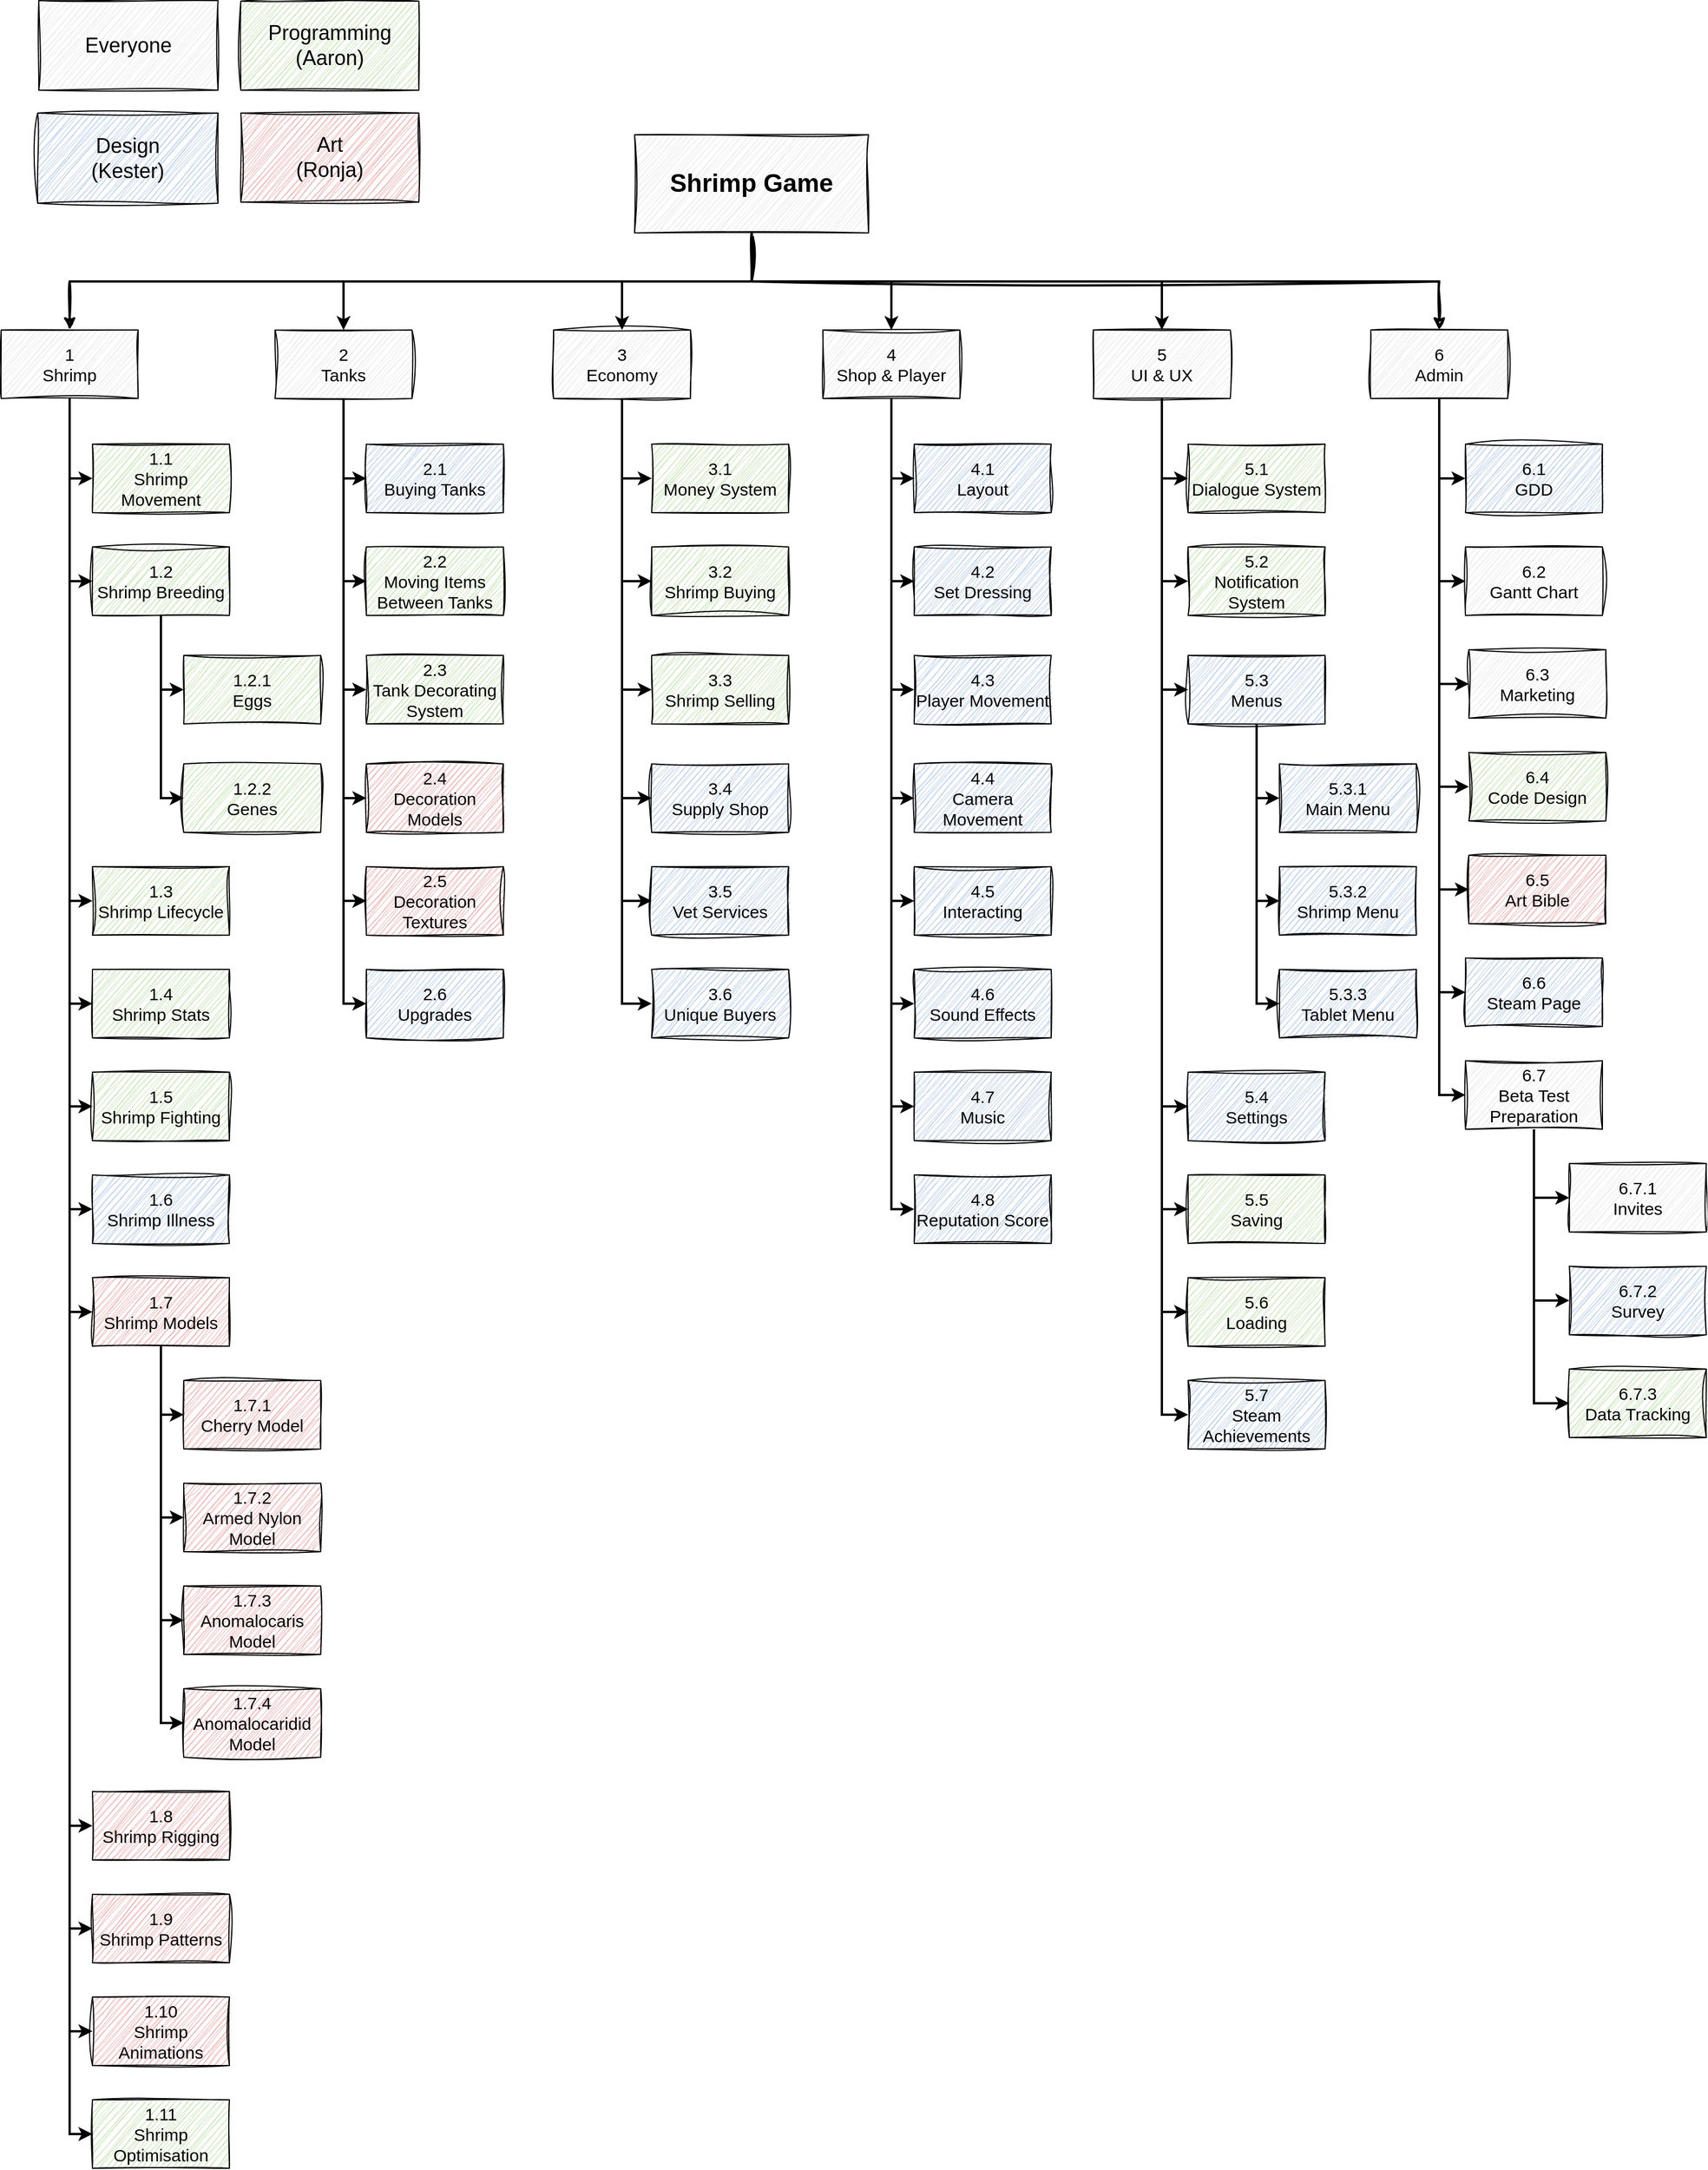 <mxfile version="26.0.11">
  <diagram name="Page-1" id="6tnyRN6f4Va_y3SqDsLB">
    <mxGraphModel dx="2244" dy="831" grid="0" gridSize="10" guides="1" tooltips="1" connect="1" arrows="1" fold="1" page="0" pageScale="1" pageWidth="827" pageHeight="1169" background="none" math="0" shadow="0">
      <root>
        <mxCell id="0" />
        <mxCell id="1" parent="0" />
        <mxCell id="PUA4zZ7eV-MUCZfb3W8y-8" style="edgeStyle=orthogonalEdgeStyle;rounded=0;orthogonalLoop=1;jettySize=auto;html=1;exitX=0.5;exitY=1;exitDx=0;exitDy=0;entryX=0.5;entryY=0;entryDx=0;entryDy=0;fontStyle=0;fontSize=15;strokeWidth=2;sketch=1;curveFitting=1;jiggle=2;" parent="1" source="PUA4zZ7eV-MUCZfb3W8y-1" target="PUA4zZ7eV-MUCZfb3W8y-2" edge="1">
          <mxGeometry relative="1" as="geometry" />
        </mxCell>
        <mxCell id="PUA4zZ7eV-MUCZfb3W8y-9" style="edgeStyle=orthogonalEdgeStyle;rounded=0;orthogonalLoop=1;jettySize=auto;html=1;exitX=0.5;exitY=1;exitDx=0;exitDy=0;entryX=0.5;entryY=0;entryDx=0;entryDy=0;fontStyle=0;fontSize=15;strokeWidth=2;" parent="1" source="PUA4zZ7eV-MUCZfb3W8y-1" target="PUA4zZ7eV-MUCZfb3W8y-4" edge="1">
          <mxGeometry relative="1" as="geometry" />
        </mxCell>
        <mxCell id="PUA4zZ7eV-MUCZfb3W8y-10" style="edgeStyle=orthogonalEdgeStyle;rounded=0;orthogonalLoop=1;jettySize=auto;html=1;exitX=0.5;exitY=1;exitDx=0;exitDy=0;fontStyle=0;fontSize=15;strokeWidth=2;" parent="1" source="PUA4zZ7eV-MUCZfb3W8y-1" target="PUA4zZ7eV-MUCZfb3W8y-5" edge="1">
          <mxGeometry relative="1" as="geometry" />
        </mxCell>
        <mxCell id="PUA4zZ7eV-MUCZfb3W8y-11" style="edgeStyle=orthogonalEdgeStyle;rounded=0;orthogonalLoop=1;jettySize=auto;html=1;exitX=0.5;exitY=1;exitDx=0;exitDy=0;entryX=0.5;entryY=0;entryDx=0;entryDy=0;fontStyle=0;fontSize=15;strokeWidth=2;" parent="1" source="PUA4zZ7eV-MUCZfb3W8y-1" target="PUA4zZ7eV-MUCZfb3W8y-6" edge="1">
          <mxGeometry relative="1" as="geometry" />
        </mxCell>
        <mxCell id="PUA4zZ7eV-MUCZfb3W8y-12" style="edgeStyle=orthogonalEdgeStyle;rounded=0;orthogonalLoop=1;jettySize=auto;html=1;exitX=0.5;exitY=1;exitDx=0;exitDy=0;entryX=0.5;entryY=0;entryDx=0;entryDy=0;fontStyle=0;fontSize=15;strokeWidth=2;" parent="1" source="PUA4zZ7eV-MUCZfb3W8y-1" target="PUA4zZ7eV-MUCZfb3W8y-7" edge="1">
          <mxGeometry relative="1" as="geometry" />
        </mxCell>
        <mxCell id="PUA4zZ7eV-MUCZfb3W8y-46" style="edgeStyle=orthogonalEdgeStyle;rounded=0;orthogonalLoop=1;jettySize=auto;html=1;exitX=0.5;exitY=1;exitDx=0;exitDy=0;entryX=0.5;entryY=0;entryDx=0;entryDy=0;fontStyle=0;fontSize=15;strokeWidth=2;sketch=1;curveFitting=1;jiggle=2;" parent="1" source="PUA4zZ7eV-MUCZfb3W8y-1" target="PUA4zZ7eV-MUCZfb3W8y-42" edge="1">
          <mxGeometry relative="1" as="geometry" />
        </mxCell>
        <mxCell id="PUA4zZ7eV-MUCZfb3W8y-1" value="Shrimp Game" style="rounded=0;whiteSpace=wrap;html=1;sketch=1;curveFitting=1;jiggle=2;fillColor=#E6E6E6;fontStyle=1;fontSize=22;" parent="1" vertex="1">
          <mxGeometry x="385" y="369" width="205" height="86" as="geometry" />
        </mxCell>
        <mxCell id="PUA4zZ7eV-MUCZfb3W8y-22" style="edgeStyle=orthogonalEdgeStyle;rounded=0;orthogonalLoop=1;jettySize=auto;html=1;exitX=0.5;exitY=1;exitDx=0;exitDy=0;entryX=0;entryY=0.5;entryDx=0;entryDy=0;fontStyle=0;fontSize=15;strokeWidth=2;" parent="1" source="PUA4zZ7eV-MUCZfb3W8y-2" target="PUA4zZ7eV-MUCZfb3W8y-21" edge="1">
          <mxGeometry relative="1" as="geometry" />
        </mxCell>
        <mxCell id="PUA4zZ7eV-MUCZfb3W8y-88" style="edgeStyle=orthogonalEdgeStyle;rounded=0;orthogonalLoop=1;jettySize=auto;html=1;exitX=0.5;exitY=1;exitDx=0;exitDy=0;entryX=0;entryY=0.5;entryDx=0;entryDy=0;fontStyle=0;fontSize=15;strokeWidth=2;" parent="1" source="PUA4zZ7eV-MUCZfb3W8y-2" target="PUA4zZ7eV-MUCZfb3W8y-24" edge="1">
          <mxGeometry relative="1" as="geometry" />
        </mxCell>
        <mxCell id="PUA4zZ7eV-MUCZfb3W8y-89" style="edgeStyle=orthogonalEdgeStyle;rounded=0;orthogonalLoop=1;jettySize=auto;html=1;exitX=0.5;exitY=1;exitDx=0;exitDy=0;entryX=0;entryY=0.5;entryDx=0;entryDy=0;fontStyle=0;fontSize=15;strokeWidth=2;" parent="1" source="PUA4zZ7eV-MUCZfb3W8y-2" target="PUA4zZ7eV-MUCZfb3W8y-25" edge="1">
          <mxGeometry relative="1" as="geometry" />
        </mxCell>
        <mxCell id="PUA4zZ7eV-MUCZfb3W8y-92" style="edgeStyle=orthogonalEdgeStyle;rounded=0;orthogonalLoop=1;jettySize=auto;html=1;exitX=0.5;exitY=1;exitDx=0;exitDy=0;entryX=0;entryY=0.5;entryDx=0;entryDy=0;fontStyle=0;fontSize=15;strokeWidth=2;" parent="1" source="PUA4zZ7eV-MUCZfb3W8y-2" target="PUA4zZ7eV-MUCZfb3W8y-26" edge="1">
          <mxGeometry relative="1" as="geometry" />
        </mxCell>
        <mxCell id="PUA4zZ7eV-MUCZfb3W8y-93" style="edgeStyle=orthogonalEdgeStyle;rounded=0;orthogonalLoop=1;jettySize=auto;html=1;exitX=0.5;exitY=1;exitDx=0;exitDy=0;entryX=0;entryY=0.5;entryDx=0;entryDy=0;fontStyle=0;fontSize=15;strokeWidth=2;" parent="1" source="PUA4zZ7eV-MUCZfb3W8y-2" target="PUA4zZ7eV-MUCZfb3W8y-27" edge="1">
          <mxGeometry relative="1" as="geometry" />
        </mxCell>
        <mxCell id="PUA4zZ7eV-MUCZfb3W8y-94" style="edgeStyle=orthogonalEdgeStyle;rounded=0;orthogonalLoop=1;jettySize=auto;html=1;exitX=0.5;exitY=1;exitDx=0;exitDy=0;entryX=0;entryY=0.5;entryDx=0;entryDy=0;fontStyle=0;fontSize=15;strokeWidth=2;" parent="1" source="PUA4zZ7eV-MUCZfb3W8y-2" target="PUA4zZ7eV-MUCZfb3W8y-28" edge="1">
          <mxGeometry relative="1" as="geometry" />
        </mxCell>
        <mxCell id="PUA4zZ7eV-MUCZfb3W8y-95" style="edgeStyle=orthogonalEdgeStyle;rounded=0;orthogonalLoop=1;jettySize=auto;html=1;exitX=0.5;exitY=1;exitDx=0;exitDy=0;entryX=0;entryY=0.5;entryDx=0;entryDy=0;fontStyle=0;fontSize=15;strokeWidth=2;" parent="1" source="PUA4zZ7eV-MUCZfb3W8y-2" target="PUA4zZ7eV-MUCZfb3W8y-33" edge="1">
          <mxGeometry relative="1" as="geometry" />
        </mxCell>
        <mxCell id="PUA4zZ7eV-MUCZfb3W8y-96" style="edgeStyle=orthogonalEdgeStyle;rounded=0;orthogonalLoop=1;jettySize=auto;html=1;exitX=0.5;exitY=1;exitDx=0;exitDy=0;entryX=0;entryY=0.5;entryDx=0;entryDy=0;fontStyle=0;fontSize=15;strokeWidth=2;" parent="1" source="PUA4zZ7eV-MUCZfb3W8y-2" target="PUA4zZ7eV-MUCZfb3W8y-35" edge="1">
          <mxGeometry relative="1" as="geometry" />
        </mxCell>
        <mxCell id="PUA4zZ7eV-MUCZfb3W8y-97" style="edgeStyle=orthogonalEdgeStyle;rounded=0;orthogonalLoop=1;jettySize=auto;html=1;exitX=0.5;exitY=1;exitDx=0;exitDy=0;entryX=0;entryY=0.5;entryDx=0;entryDy=0;fontStyle=0;fontSize=15;strokeWidth=2;" parent="1" source="PUA4zZ7eV-MUCZfb3W8y-2" target="PUA4zZ7eV-MUCZfb3W8y-36" edge="1">
          <mxGeometry relative="1" as="geometry" />
        </mxCell>
        <mxCell id="PUA4zZ7eV-MUCZfb3W8y-98" style="edgeStyle=orthogonalEdgeStyle;rounded=0;orthogonalLoop=1;jettySize=auto;html=1;exitX=0.5;exitY=1;exitDx=0;exitDy=0;entryX=0;entryY=0.5;entryDx=0;entryDy=0;fontStyle=0;fontSize=15;strokeWidth=2;" parent="1" source="PUA4zZ7eV-MUCZfb3W8y-2" target="PUA4zZ7eV-MUCZfb3W8y-78" edge="1">
          <mxGeometry relative="1" as="geometry" />
        </mxCell>
        <mxCell id="PUA4zZ7eV-MUCZfb3W8y-101" style="edgeStyle=orthogonalEdgeStyle;rounded=0;orthogonalLoop=1;jettySize=auto;html=1;exitX=0.5;exitY=1;exitDx=0;exitDy=0;entryX=0;entryY=0.5;entryDx=0;entryDy=0;fontStyle=0;fontSize=15;strokeWidth=2;" parent="1" source="PUA4zZ7eV-MUCZfb3W8y-2" target="PUA4zZ7eV-MUCZfb3W8y-100" edge="1">
          <mxGeometry relative="1" as="geometry" />
        </mxCell>
        <mxCell id="PUA4zZ7eV-MUCZfb3W8y-2" value="&lt;div&gt;1&lt;/div&gt;Shrimp" style="rounded=0;whiteSpace=wrap;html=1;sketch=1;curveFitting=1;jiggle=2;fillColor=#E6E6E6;fontStyle=0;fontSize=15;" parent="1" vertex="1">
          <mxGeometry x="-170" y="540" width="120" height="60" as="geometry" />
        </mxCell>
        <mxCell id="PUA4zZ7eV-MUCZfb3W8y-20" style="edgeStyle=orthogonalEdgeStyle;rounded=0;orthogonalLoop=1;jettySize=auto;html=1;exitX=0.5;exitY=1;exitDx=0;exitDy=0;entryX=0;entryY=0.5;entryDx=0;entryDy=0;fontStyle=0;fontSize=15;strokeWidth=2;" parent="1" source="PUA4zZ7eV-MUCZfb3W8y-4" target="PUA4zZ7eV-MUCZfb3W8y-19" edge="1">
          <mxGeometry relative="1" as="geometry" />
        </mxCell>
        <mxCell id="PUA4zZ7eV-MUCZfb3W8y-102" style="edgeStyle=orthogonalEdgeStyle;rounded=0;orthogonalLoop=1;jettySize=auto;html=1;exitX=0.5;exitY=1;exitDx=0;exitDy=0;entryX=0;entryY=0.5;entryDx=0;entryDy=0;fontStyle=0;fontSize=15;strokeWidth=2;" parent="1" source="PUA4zZ7eV-MUCZfb3W8y-4" target="PUA4zZ7eV-MUCZfb3W8y-32" edge="1">
          <mxGeometry relative="1" as="geometry" />
        </mxCell>
        <mxCell id="PUA4zZ7eV-MUCZfb3W8y-103" style="edgeStyle=orthogonalEdgeStyle;rounded=0;orthogonalLoop=1;jettySize=auto;html=1;exitX=0.5;exitY=1;exitDx=0;exitDy=0;entryX=0;entryY=0.5;entryDx=0;entryDy=0;fontStyle=0;fontSize=15;strokeWidth=2;" parent="1" source="PUA4zZ7eV-MUCZfb3W8y-4" target="PUA4zZ7eV-MUCZfb3W8y-47" edge="1">
          <mxGeometry relative="1" as="geometry" />
        </mxCell>
        <mxCell id="PUA4zZ7eV-MUCZfb3W8y-104" style="edgeStyle=orthogonalEdgeStyle;rounded=0;orthogonalLoop=1;jettySize=auto;html=1;exitX=0.5;exitY=1;exitDx=0;exitDy=0;entryX=0;entryY=0.5;entryDx=0;entryDy=0;fontStyle=0;fontSize=15;strokeWidth=2;" parent="1" source="PUA4zZ7eV-MUCZfb3W8y-4" target="PUA4zZ7eV-MUCZfb3W8y-48" edge="1">
          <mxGeometry relative="1" as="geometry" />
        </mxCell>
        <mxCell id="PUA4zZ7eV-MUCZfb3W8y-105" style="edgeStyle=orthogonalEdgeStyle;rounded=0;orthogonalLoop=1;jettySize=auto;html=1;exitX=0.5;exitY=1;exitDx=0;exitDy=0;entryX=0;entryY=0.5;entryDx=0;entryDy=0;fontStyle=0;fontSize=15;strokeWidth=2;" parent="1" source="PUA4zZ7eV-MUCZfb3W8y-4" target="PUA4zZ7eV-MUCZfb3W8y-49" edge="1">
          <mxGeometry relative="1" as="geometry" />
        </mxCell>
        <mxCell id="PUA4zZ7eV-MUCZfb3W8y-106" style="edgeStyle=orthogonalEdgeStyle;rounded=0;orthogonalLoop=1;jettySize=auto;html=1;exitX=0.5;exitY=1;exitDx=0;exitDy=0;entryX=0;entryY=0.5;entryDx=0;entryDy=0;shadow=0;flowAnimation=0;fontStyle=0;fontSize=15;strokeWidth=2;" parent="1" source="PUA4zZ7eV-MUCZfb3W8y-4" target="PUA4zZ7eV-MUCZfb3W8y-30" edge="1">
          <mxGeometry relative="1" as="geometry" />
        </mxCell>
        <mxCell id="PUA4zZ7eV-MUCZfb3W8y-4" value="&lt;div&gt;2&lt;/div&gt;Tanks" style="rounded=0;whiteSpace=wrap;html=1;sketch=1;curveFitting=1;jiggle=2;fillColor=#E6E6E6;fontStyle=0;fontSize=15;" parent="1" vertex="1">
          <mxGeometry x="70" y="540" width="120" height="60" as="geometry" />
        </mxCell>
        <mxCell id="PUA4zZ7eV-MUCZfb3W8y-18" style="edgeStyle=orthogonalEdgeStyle;rounded=0;orthogonalLoop=1;jettySize=auto;html=1;exitX=0.5;exitY=1;exitDx=0;exitDy=0;entryX=0;entryY=0.5;entryDx=0;entryDy=0;fontStyle=0;fontSize=15;strokeWidth=2;" parent="1" source="PUA4zZ7eV-MUCZfb3W8y-5" target="PUA4zZ7eV-MUCZfb3W8y-17" edge="1">
          <mxGeometry relative="1" as="geometry" />
        </mxCell>
        <mxCell id="PUA4zZ7eV-MUCZfb3W8y-107" style="edgeStyle=orthogonalEdgeStyle;rounded=0;orthogonalLoop=1;jettySize=auto;html=1;exitX=0.5;exitY=1;exitDx=0;exitDy=0;entryX=0;entryY=0.5;entryDx=0;entryDy=0;fontStyle=0;fontSize=15;strokeWidth=2;" parent="1" source="PUA4zZ7eV-MUCZfb3W8y-5" target="PUA4zZ7eV-MUCZfb3W8y-56" edge="1">
          <mxGeometry relative="1" as="geometry" />
        </mxCell>
        <mxCell id="PUA4zZ7eV-MUCZfb3W8y-108" style="edgeStyle=orthogonalEdgeStyle;rounded=0;orthogonalLoop=1;jettySize=auto;html=1;exitX=0.5;exitY=1;exitDx=0;exitDy=0;entryX=0;entryY=0.5;entryDx=0;entryDy=0;fontStyle=0;fontSize=15;strokeWidth=2;" parent="1" source="PUA4zZ7eV-MUCZfb3W8y-5" target="PUA4zZ7eV-MUCZfb3W8y-57" edge="1">
          <mxGeometry relative="1" as="geometry" />
        </mxCell>
        <mxCell id="PUA4zZ7eV-MUCZfb3W8y-109" style="edgeStyle=orthogonalEdgeStyle;rounded=0;orthogonalLoop=1;jettySize=auto;html=1;exitX=0.5;exitY=1;exitDx=0;exitDy=0;entryX=0;entryY=0.5;entryDx=0;entryDy=0;fontStyle=0;fontSize=15;strokeWidth=2;" parent="1" source="PUA4zZ7eV-MUCZfb3W8y-5" target="PUA4zZ7eV-MUCZfb3W8y-58" edge="1">
          <mxGeometry relative="1" as="geometry" />
        </mxCell>
        <mxCell id="PUA4zZ7eV-MUCZfb3W8y-110" style="edgeStyle=orthogonalEdgeStyle;rounded=0;orthogonalLoop=1;jettySize=auto;html=1;exitX=0.5;exitY=1;exitDx=0;exitDy=0;entryX=0;entryY=0.5;entryDx=0;entryDy=0;fontStyle=0;fontSize=15;strokeWidth=2;" parent="1" source="PUA4zZ7eV-MUCZfb3W8y-5" target="PUA4zZ7eV-MUCZfb3W8y-79" edge="1">
          <mxGeometry relative="1" as="geometry" />
        </mxCell>
        <mxCell id="PUA4zZ7eV-MUCZfb3W8y-111" style="edgeStyle=orthogonalEdgeStyle;rounded=0;orthogonalLoop=1;jettySize=auto;html=1;exitX=0.5;exitY=1;exitDx=0;exitDy=0;entryX=0;entryY=0.5;entryDx=0;entryDy=0;fontStyle=0;fontSize=15;strokeWidth=2;" parent="1" source="PUA4zZ7eV-MUCZfb3W8y-5" target="PUA4zZ7eV-MUCZfb3W8y-77" edge="1">
          <mxGeometry relative="1" as="geometry" />
        </mxCell>
        <mxCell id="PUA4zZ7eV-MUCZfb3W8y-5" value="&lt;div&gt;3&lt;/div&gt;Economy" style="rounded=0;whiteSpace=wrap;html=1;sketch=1;curveFitting=1;jiggle=2;fillColor=#E6E6E6;fontStyle=0;fontSize=15;" parent="1" vertex="1">
          <mxGeometry x="314" y="540" width="120" height="60" as="geometry" />
        </mxCell>
        <mxCell id="PUA4zZ7eV-MUCZfb3W8y-16" style="edgeStyle=orthogonalEdgeStyle;rounded=0;orthogonalLoop=1;jettySize=auto;html=1;exitX=0.5;exitY=1;exitDx=0;exitDy=0;entryX=0;entryY=0.5;entryDx=0;entryDy=0;fontStyle=0;fontSize=15;strokeWidth=2;" parent="1" source="PUA4zZ7eV-MUCZfb3W8y-6" target="PUA4zZ7eV-MUCZfb3W8y-15" edge="1">
          <mxGeometry relative="1" as="geometry" />
        </mxCell>
        <mxCell id="PUA4zZ7eV-MUCZfb3W8y-112" style="edgeStyle=orthogonalEdgeStyle;rounded=0;orthogonalLoop=1;jettySize=auto;html=1;exitX=0.5;exitY=1;exitDx=0;exitDy=0;entryX=0;entryY=0.5;entryDx=0;entryDy=0;fontStyle=0;fontSize=15;strokeWidth=2;" parent="1" source="PUA4zZ7eV-MUCZfb3W8y-6" target="PUA4zZ7eV-MUCZfb3W8y-37" edge="1">
          <mxGeometry relative="1" as="geometry" />
        </mxCell>
        <mxCell id="PUA4zZ7eV-MUCZfb3W8y-113" style="edgeStyle=orthogonalEdgeStyle;rounded=0;orthogonalLoop=1;jettySize=auto;html=1;exitX=0.5;exitY=1;exitDx=0;exitDy=0;entryX=0;entryY=0.5;entryDx=0;entryDy=0;fontStyle=0;fontSize=15;strokeWidth=2;" parent="1" source="PUA4zZ7eV-MUCZfb3W8y-6" target="PUA4zZ7eV-MUCZfb3W8y-38" edge="1">
          <mxGeometry relative="1" as="geometry" />
        </mxCell>
        <mxCell id="PUA4zZ7eV-MUCZfb3W8y-114" style="edgeStyle=orthogonalEdgeStyle;rounded=0;orthogonalLoop=1;jettySize=auto;html=1;exitX=0.5;exitY=1;exitDx=0;exitDy=0;entryX=0;entryY=0.5;entryDx=0;entryDy=0;fontStyle=0;fontSize=15;strokeWidth=2;" parent="1" source="PUA4zZ7eV-MUCZfb3W8y-6" target="PUA4zZ7eV-MUCZfb3W8y-39" edge="1">
          <mxGeometry relative="1" as="geometry" />
        </mxCell>
        <mxCell id="PUA4zZ7eV-MUCZfb3W8y-115" style="edgeStyle=orthogonalEdgeStyle;rounded=0;orthogonalLoop=1;jettySize=auto;html=1;exitX=0.5;exitY=1;exitDx=0;exitDy=0;entryX=0;entryY=0.5;entryDx=0;entryDy=0;fontStyle=0;fontSize=15;strokeWidth=2;" parent="1" source="PUA4zZ7eV-MUCZfb3W8y-6" target="PUA4zZ7eV-MUCZfb3W8y-40" edge="1">
          <mxGeometry relative="1" as="geometry" />
        </mxCell>
        <mxCell id="PUA4zZ7eV-MUCZfb3W8y-116" style="edgeStyle=orthogonalEdgeStyle;rounded=0;orthogonalLoop=1;jettySize=auto;html=1;exitX=0.5;exitY=1;exitDx=0;exitDy=0;entryX=0;entryY=0.5;entryDx=0;entryDy=0;fontStyle=0;fontSize=15;strokeWidth=2;" parent="1" source="PUA4zZ7eV-MUCZfb3W8y-6" target="PUA4zZ7eV-MUCZfb3W8y-72" edge="1">
          <mxGeometry relative="1" as="geometry" />
        </mxCell>
        <mxCell id="PUA4zZ7eV-MUCZfb3W8y-117" style="edgeStyle=orthogonalEdgeStyle;rounded=0;orthogonalLoop=1;jettySize=auto;html=1;exitX=0.5;exitY=1;exitDx=0;exitDy=0;entryX=0;entryY=0.5;entryDx=0;entryDy=0;fontStyle=0;fontSize=15;strokeWidth=2;" parent="1" source="PUA4zZ7eV-MUCZfb3W8y-6" target="PUA4zZ7eV-MUCZfb3W8y-55" edge="1">
          <mxGeometry relative="1" as="geometry" />
        </mxCell>
        <mxCell id="PUA4zZ7eV-MUCZfb3W8y-118" style="edgeStyle=orthogonalEdgeStyle;rounded=0;orthogonalLoop=1;jettySize=auto;html=1;exitX=0.5;exitY=1;exitDx=0;exitDy=0;entryX=0;entryY=0.5;entryDx=0;entryDy=0;fontStyle=0;fontSize=15;strokeWidth=2;" parent="1" source="PUA4zZ7eV-MUCZfb3W8y-6" target="PUA4zZ7eV-MUCZfb3W8y-54" edge="1">
          <mxGeometry relative="1" as="geometry" />
        </mxCell>
        <mxCell id="PUA4zZ7eV-MUCZfb3W8y-6" value="&lt;div&gt;4&lt;/div&gt;Shop &amp;amp; Player" style="rounded=0;whiteSpace=wrap;html=1;sketch=1;curveFitting=1;jiggle=2;fillColor=#E6E6E6;fontStyle=0;fontSize=15;" parent="1" vertex="1">
          <mxGeometry x="550" y="540" width="120" height="60" as="geometry" />
        </mxCell>
        <mxCell id="PUA4zZ7eV-MUCZfb3W8y-14" style="edgeStyle=orthogonalEdgeStyle;rounded=0;orthogonalLoop=1;jettySize=auto;html=1;exitX=0.5;exitY=1;exitDx=0;exitDy=0;entryX=0;entryY=0.5;entryDx=0;entryDy=0;fontStyle=0;fontSize=15;strokeWidth=2;" parent="1" source="PUA4zZ7eV-MUCZfb3W8y-7" target="PUA4zZ7eV-MUCZfb3W8y-13" edge="1">
          <mxGeometry relative="1" as="geometry" />
        </mxCell>
        <mxCell id="PUA4zZ7eV-MUCZfb3W8y-119" style="edgeStyle=orthogonalEdgeStyle;rounded=0;orthogonalLoop=1;jettySize=auto;html=1;exitX=0.5;exitY=1;exitDx=0;exitDy=0;entryX=0;entryY=0.5;entryDx=0;entryDy=0;fontStyle=0;fontSize=15;strokeWidth=2;" parent="1" source="PUA4zZ7eV-MUCZfb3W8y-7" target="PUA4zZ7eV-MUCZfb3W8y-83" edge="1">
          <mxGeometry relative="1" as="geometry" />
        </mxCell>
        <mxCell id="PUA4zZ7eV-MUCZfb3W8y-120" style="edgeStyle=orthogonalEdgeStyle;rounded=0;orthogonalLoop=1;jettySize=auto;html=1;exitX=0.5;exitY=1;exitDx=0;exitDy=0;entryX=0;entryY=0.5;entryDx=0;entryDy=0;fontStyle=0;fontSize=15;strokeWidth=2;" parent="1" source="PUA4zZ7eV-MUCZfb3W8y-7" target="PUA4zZ7eV-MUCZfb3W8y-65" edge="1">
          <mxGeometry relative="1" as="geometry" />
        </mxCell>
        <mxCell id="PUA4zZ7eV-MUCZfb3W8y-121" style="edgeStyle=orthogonalEdgeStyle;rounded=0;orthogonalLoop=1;jettySize=auto;html=1;exitX=0.5;exitY=1;exitDx=0;exitDy=0;entryX=0;entryY=0.5;entryDx=0;entryDy=0;fontStyle=0;fontSize=15;strokeWidth=2;" parent="1" source="PUA4zZ7eV-MUCZfb3W8y-7" target="PUA4zZ7eV-MUCZfb3W8y-66" edge="1">
          <mxGeometry relative="1" as="geometry" />
        </mxCell>
        <mxCell id="PUA4zZ7eV-MUCZfb3W8y-122" style="edgeStyle=orthogonalEdgeStyle;rounded=0;orthogonalLoop=1;jettySize=auto;html=1;exitX=0.5;exitY=1;exitDx=0;exitDy=0;entryX=0;entryY=0.5;entryDx=0;entryDy=0;fontStyle=0;fontSize=15;strokeWidth=2;" parent="1" source="PUA4zZ7eV-MUCZfb3W8y-7" target="PUA4zZ7eV-MUCZfb3W8y-69" edge="1">
          <mxGeometry relative="1" as="geometry" />
        </mxCell>
        <mxCell id="PUA4zZ7eV-MUCZfb3W8y-123" style="edgeStyle=orthogonalEdgeStyle;rounded=0;orthogonalLoop=1;jettySize=auto;html=1;exitX=0.5;exitY=1;exitDx=0;exitDy=0;entryX=0;entryY=0.5;entryDx=0;entryDy=0;fontStyle=0;fontSize=15;strokeWidth=2;" parent="1" source="PUA4zZ7eV-MUCZfb3W8y-7" target="PUA4zZ7eV-MUCZfb3W8y-70" edge="1">
          <mxGeometry relative="1" as="geometry" />
        </mxCell>
        <mxCell id="PUA4zZ7eV-MUCZfb3W8y-124" style="edgeStyle=orthogonalEdgeStyle;rounded=0;orthogonalLoop=1;jettySize=auto;html=1;exitX=0.5;exitY=1;exitDx=0;exitDy=0;entryX=0;entryY=0.5;entryDx=0;entryDy=0;fontStyle=0;fontSize=15;strokeWidth=2;" parent="1" source="PUA4zZ7eV-MUCZfb3W8y-7" target="PUA4zZ7eV-MUCZfb3W8y-67" edge="1">
          <mxGeometry relative="1" as="geometry" />
        </mxCell>
        <mxCell id="PUA4zZ7eV-MUCZfb3W8y-7" value="&lt;div&gt;5&lt;/div&gt;UI &amp;amp; UX" style="rounded=0;whiteSpace=wrap;html=1;sketch=1;curveFitting=1;jiggle=2;fillColor=#E6E6E6;fontStyle=0;fontSize=15;" parent="1" vertex="1">
          <mxGeometry x="787" y="540" width="120" height="60" as="geometry" />
        </mxCell>
        <mxCell id="PUA4zZ7eV-MUCZfb3W8y-13" value="5.1&lt;div&gt;Dialogue System&lt;/div&gt;" style="rounded=0;whiteSpace=wrap;html=1;sketch=1;curveFitting=1;jiggle=2;fillColor=#B9E0A5;fontStyle=0;fontSize=15;" parent="1" vertex="1">
          <mxGeometry x="870" y="640" width="120" height="60" as="geometry" />
        </mxCell>
        <mxCell id="PUA4zZ7eV-MUCZfb3W8y-15" value="4.1&lt;div&gt;Layout&lt;/div&gt;" style="rounded=0;whiteSpace=wrap;html=1;sketch=1;curveFitting=1;jiggle=2;fillColor=#A9C4EB;fontStyle=0;fontSize=15;" parent="1" vertex="1">
          <mxGeometry x="630" y="640" width="120" height="60" as="geometry" />
        </mxCell>
        <mxCell id="PUA4zZ7eV-MUCZfb3W8y-17" value="3.1&lt;div&gt;Money System&lt;/div&gt;" style="rounded=0;whiteSpace=wrap;html=1;sketch=1;curveFitting=1;jiggle=2;fillColor=#B9E0A5;fontStyle=0;fontSize=15;" parent="1" vertex="1">
          <mxGeometry x="400" y="640" width="120" height="60" as="geometry" />
        </mxCell>
        <mxCell id="PUA4zZ7eV-MUCZfb3W8y-19" value="2.1&lt;div&gt;Buying Tanks&lt;/div&gt;" style="rounded=0;whiteSpace=wrap;html=1;sketch=1;curveFitting=1;jiggle=2;fillColor=#A9C4EB;fontStyle=0;fontSize=15;" parent="1" vertex="1">
          <mxGeometry x="150" y="640" width="120" height="60" as="geometry" />
        </mxCell>
        <mxCell id="PUA4zZ7eV-MUCZfb3W8y-21" value="&lt;div&gt;1.1&lt;/div&gt;Shrimp Movement" style="rounded=0;whiteSpace=wrap;html=1;sketch=1;curveFitting=1;jiggle=2;fillColor=#B9E0A5;fontStyle=0;fontSize=15;" parent="1" vertex="1">
          <mxGeometry x="-90" y="640" width="120" height="60" as="geometry" />
        </mxCell>
        <mxCell id="PUA4zZ7eV-MUCZfb3W8y-90" style="edgeStyle=orthogonalEdgeStyle;rounded=0;orthogonalLoop=1;jettySize=auto;html=1;exitX=0.5;exitY=1;exitDx=0;exitDy=0;entryX=0;entryY=0.5;entryDx=0;entryDy=0;fontStyle=0;fontSize=15;strokeWidth=2;" parent="1" source="PUA4zZ7eV-MUCZfb3W8y-24" target="PUA4zZ7eV-MUCZfb3W8y-61" edge="1">
          <mxGeometry relative="1" as="geometry" />
        </mxCell>
        <mxCell id="PUA4zZ7eV-MUCZfb3W8y-91" style="edgeStyle=orthogonalEdgeStyle;rounded=0;orthogonalLoop=1;jettySize=auto;html=1;exitX=0.5;exitY=1;exitDx=0;exitDy=0;entryX=0;entryY=0.5;entryDx=0;entryDy=0;fontStyle=0;fontSize=15;strokeWidth=2;" parent="1" source="PUA4zZ7eV-MUCZfb3W8y-24" target="PUA4zZ7eV-MUCZfb3W8y-62" edge="1">
          <mxGeometry relative="1" as="geometry" />
        </mxCell>
        <mxCell id="PUA4zZ7eV-MUCZfb3W8y-24" value="&lt;div&gt;1.2&lt;/div&gt;Shrimp Breeding" style="rounded=0;whiteSpace=wrap;html=1;sketch=1;curveFitting=1;jiggle=2;fillColor=#B9E0A5;fontStyle=0;fontSize=15;" parent="1" vertex="1">
          <mxGeometry x="-90" y="730" width="120" height="60" as="geometry" />
        </mxCell>
        <mxCell id="PUA4zZ7eV-MUCZfb3W8y-25" value="1.3&lt;div&gt;Shrimp Lifecycle&lt;/div&gt;" style="rounded=0;whiteSpace=wrap;html=1;sketch=1;curveFitting=1;jiggle=2;fillColor=#B9E0A5;fontStyle=0;fontSize=15;" parent="1" vertex="1">
          <mxGeometry x="-90" y="1010" width="120" height="60" as="geometry" />
        </mxCell>
        <mxCell id="PUA4zZ7eV-MUCZfb3W8y-26" value="1.4&lt;div&gt;Shrimp Stats&lt;/div&gt;" style="rounded=0;whiteSpace=wrap;html=1;sketch=1;curveFitting=1;jiggle=2;fillColor=#B9E0A5;fontStyle=0;fontSize=15;" parent="1" vertex="1">
          <mxGeometry x="-90" y="1100" width="120" height="60" as="geometry" />
        </mxCell>
        <mxCell id="PUA4zZ7eV-MUCZfb3W8y-27" value="1.5&lt;div&gt;Shrimp Fighting&lt;/div&gt;" style="rounded=0;whiteSpace=wrap;html=1;sketch=1;curveFitting=1;jiggle=2;fillColor=#B9E0A5;fontStyle=0;fontSize=15;" parent="1" vertex="1">
          <mxGeometry x="-90" y="1190" width="120" height="60" as="geometry" />
        </mxCell>
        <mxCell id="PUA4zZ7eV-MUCZfb3W8y-28" value="1.6&lt;div&gt;Shrimp Illness&lt;/div&gt;" style="rounded=0;whiteSpace=wrap;html=1;fillColor=#A9C4EB;strokeColor=#050505;gradientDirection=south;sketch=1;curveFitting=1;jiggle=2;fontStyle=0;fontSize=15;" parent="1" vertex="1">
          <mxGeometry x="-90" y="1280" width="120" height="60" as="geometry" />
        </mxCell>
        <mxCell id="PUA4zZ7eV-MUCZfb3W8y-30" value="2.6&lt;div&gt;Upgrades&lt;/div&gt;" style="rounded=0;whiteSpace=wrap;html=1;sketch=1;curveFitting=1;jiggle=2;fillColor=#A9C4EB;fontStyle=0;fontSize=15;" parent="1" vertex="1">
          <mxGeometry x="150" y="1100" width="120" height="60" as="geometry" />
        </mxCell>
        <mxCell id="PUA4zZ7eV-MUCZfb3W8y-32" value="2.2&lt;div&gt;Moving Items Between Tanks&lt;/div&gt;" style="rounded=0;whiteSpace=wrap;html=1;sketch=1;curveFitting=1;jiggle=2;fillColor=#B9E0A5;fontStyle=0;fontSize=15;" parent="1" vertex="1">
          <mxGeometry x="150" y="730" width="120" height="60" as="geometry" />
        </mxCell>
        <mxCell id="PUA4zZ7eV-MUCZfb3W8y-84" style="edgeStyle=orthogonalEdgeStyle;rounded=0;orthogonalLoop=1;jettySize=auto;html=1;exitX=0.5;exitY=1;exitDx=0;exitDy=0;entryX=0;entryY=0.5;entryDx=0;entryDy=0;fontStyle=0;fontSize=15;strokeWidth=2;" parent="1" source="PUA4zZ7eV-MUCZfb3W8y-33" target="PUA4zZ7eV-MUCZfb3W8y-73" edge="1">
          <mxGeometry relative="1" as="geometry" />
        </mxCell>
        <mxCell id="PUA4zZ7eV-MUCZfb3W8y-85" style="edgeStyle=orthogonalEdgeStyle;rounded=0;orthogonalLoop=1;jettySize=auto;html=1;exitX=0.5;exitY=1;exitDx=0;exitDy=0;entryX=0;entryY=0.5;entryDx=0;entryDy=0;fontStyle=0;fontSize=15;strokeWidth=2;" parent="1" source="PUA4zZ7eV-MUCZfb3W8y-33" target="PUA4zZ7eV-MUCZfb3W8y-74" edge="1">
          <mxGeometry relative="1" as="geometry" />
        </mxCell>
        <mxCell id="PUA4zZ7eV-MUCZfb3W8y-86" style="edgeStyle=orthogonalEdgeStyle;rounded=0;orthogonalLoop=1;jettySize=auto;html=1;exitX=0.5;exitY=1;exitDx=0;exitDy=0;entryX=0;entryY=0.5;entryDx=0;entryDy=0;fontStyle=0;fontSize=15;strokeWidth=2;" parent="1" source="PUA4zZ7eV-MUCZfb3W8y-33" target="PUA4zZ7eV-MUCZfb3W8y-76" edge="1">
          <mxGeometry relative="1" as="geometry" />
        </mxCell>
        <mxCell id="PUA4zZ7eV-MUCZfb3W8y-87" style="edgeStyle=orthogonalEdgeStyle;rounded=0;orthogonalLoop=1;jettySize=auto;html=1;exitX=0.5;exitY=1;exitDx=0;exitDy=0;entryX=0;entryY=0.5;entryDx=0;entryDy=0;fontStyle=0;fontSize=15;strokeWidth=2;" parent="1" source="PUA4zZ7eV-MUCZfb3W8y-33" target="PUA4zZ7eV-MUCZfb3W8y-75" edge="1">
          <mxGeometry relative="1" as="geometry" />
        </mxCell>
        <mxCell id="PUA4zZ7eV-MUCZfb3W8y-33" value="1.7&lt;div&gt;Shrimp Models&lt;/div&gt;" style="rounded=0;whiteSpace=wrap;html=1;sketch=1;curveFitting=1;jiggle=2;fillColor=#F19C99;fontStyle=0;fontSize=15;" parent="1" vertex="1">
          <mxGeometry x="-90" y="1370" width="120" height="60" as="geometry" />
        </mxCell>
        <mxCell id="PUA4zZ7eV-MUCZfb3W8y-35" value="1.8&lt;div&gt;Shrimp Rigging&lt;/div&gt;" style="rounded=0;whiteSpace=wrap;html=1;sketch=1;curveFitting=1;jiggle=2;fillColor=#F19C99;fontStyle=0;fontSize=15;" parent="1" vertex="1">
          <mxGeometry x="-90" y="1820" width="120" height="60" as="geometry" />
        </mxCell>
        <mxCell id="PUA4zZ7eV-MUCZfb3W8y-36" value="1.10&lt;div&gt;Shrimp Animations&lt;/div&gt;" style="rounded=0;whiteSpace=wrap;html=1;sketch=1;curveFitting=1;jiggle=2;fillColor=#F19C99;fontStyle=0;fontSize=15;" parent="1" vertex="1">
          <mxGeometry x="-90" y="2000" width="120" height="60" as="geometry" />
        </mxCell>
        <mxCell id="PUA4zZ7eV-MUCZfb3W8y-37" value="4.2&lt;div&gt;Set Dressing&lt;/div&gt;" style="rounded=0;whiteSpace=wrap;html=1;sketch=1;curveFitting=1;jiggle=2;fillColor=#A9C4EB;fontStyle=0;fontSize=15;" parent="1" vertex="1">
          <mxGeometry x="630" y="730" width="120" height="60" as="geometry" />
        </mxCell>
        <mxCell id="PUA4zZ7eV-MUCZfb3W8y-38" value="4.3&lt;div&gt;Player Movement&lt;/div&gt;" style="rounded=0;whiteSpace=wrap;html=1;sketch=1;curveFitting=1;jiggle=2;fillColor=#A9C4EB;fontStyle=0;fontSize=15;" parent="1" vertex="1">
          <mxGeometry x="630" y="825" width="120" height="60" as="geometry" />
        </mxCell>
        <mxCell id="PUA4zZ7eV-MUCZfb3W8y-39" value="4.4&lt;div&gt;Camera Movement&lt;/div&gt;" style="rounded=0;whiteSpace=wrap;html=1;sketch=1;curveFitting=1;jiggle=2;fillColor=#A9C4EB;fontStyle=0;fontSize=15;" parent="1" vertex="1">
          <mxGeometry x="630" y="920" width="120" height="60" as="geometry" />
        </mxCell>
        <mxCell id="PUA4zZ7eV-MUCZfb3W8y-40" value="4.5&lt;div&gt;Interacting&lt;/div&gt;" style="rounded=0;whiteSpace=wrap;html=1;sketch=1;curveFitting=1;jiggle=2;fillColor=#A9C4EB;fontStyle=0;fontSize=15;" parent="1" vertex="1">
          <mxGeometry x="630" y="1010" width="120" height="60" as="geometry" />
        </mxCell>
        <mxCell id="PUA4zZ7eV-MUCZfb3W8y-41" style="edgeStyle=orthogonalEdgeStyle;rounded=0;orthogonalLoop=1;jettySize=auto;html=1;exitX=0.5;exitY=1;exitDx=0;exitDy=0;entryX=0;entryY=0.5;entryDx=0;entryDy=0;fontStyle=0;fontSize=15;strokeWidth=2;" parent="1" source="PUA4zZ7eV-MUCZfb3W8y-42" target="PUA4zZ7eV-MUCZfb3W8y-43" edge="1">
          <mxGeometry relative="1" as="geometry" />
        </mxCell>
        <mxCell id="PUA4zZ7eV-MUCZfb3W8y-125" style="edgeStyle=orthogonalEdgeStyle;rounded=0;orthogonalLoop=1;jettySize=auto;html=1;exitX=0.5;exitY=1;exitDx=0;exitDy=0;entryX=0;entryY=0.5;entryDx=0;entryDy=0;fontStyle=0;fontSize=15;strokeWidth=2;" parent="1" source="PUA4zZ7eV-MUCZfb3W8y-42" target="PUA4zZ7eV-MUCZfb3W8y-50" edge="1">
          <mxGeometry relative="1" as="geometry" />
        </mxCell>
        <mxCell id="PUA4zZ7eV-MUCZfb3W8y-127" style="edgeStyle=orthogonalEdgeStyle;rounded=0;orthogonalLoop=1;jettySize=auto;html=1;exitX=0.5;exitY=1;exitDx=0;exitDy=0;entryX=0;entryY=0.5;entryDx=0;entryDy=0;fontStyle=0;fontSize=15;strokeWidth=2;" parent="1" source="PUA4zZ7eV-MUCZfb3W8y-42" target="PUA4zZ7eV-MUCZfb3W8y-45" edge="1">
          <mxGeometry relative="1" as="geometry" />
        </mxCell>
        <mxCell id="PUA4zZ7eV-MUCZfb3W8y-128" style="edgeStyle=orthogonalEdgeStyle;rounded=0;orthogonalLoop=1;jettySize=auto;html=1;exitX=0.5;exitY=1;exitDx=0;exitDy=0;entryX=0;entryY=0.5;entryDx=0;entryDy=0;fontStyle=0;fontSize=15;strokeWidth=2;" parent="1" source="PUA4zZ7eV-MUCZfb3W8y-42" target="PUA4zZ7eV-MUCZfb3W8y-51" edge="1">
          <mxGeometry relative="1" as="geometry" />
        </mxCell>
        <mxCell id="PUA4zZ7eV-MUCZfb3W8y-129" style="edgeStyle=orthogonalEdgeStyle;rounded=0;orthogonalLoop=1;jettySize=auto;html=1;exitX=0.5;exitY=1;exitDx=0;exitDy=0;entryX=0;entryY=0.5;entryDx=0;entryDy=0;fontStyle=0;fontSize=15;strokeWidth=2;" parent="1" source="PUA4zZ7eV-MUCZfb3W8y-42" target="PUA4zZ7eV-MUCZfb3W8y-52" edge="1">
          <mxGeometry relative="1" as="geometry" />
        </mxCell>
        <mxCell id="PUA4zZ7eV-MUCZfb3W8y-130" style="edgeStyle=orthogonalEdgeStyle;rounded=0;orthogonalLoop=1;jettySize=auto;html=1;exitX=0.5;exitY=1;exitDx=0;exitDy=0;entryX=0;entryY=0.5;entryDx=0;entryDy=0;fontStyle=0;fontSize=15;strokeWidth=2;" parent="1" source="PUA4zZ7eV-MUCZfb3W8y-42" target="PUA4zZ7eV-MUCZfb3W8y-59" edge="1">
          <mxGeometry relative="1" as="geometry" />
        </mxCell>
        <mxCell id="PUA4zZ7eV-MUCZfb3W8y-131" style="edgeStyle=orthogonalEdgeStyle;rounded=0;orthogonalLoop=1;jettySize=auto;html=1;exitX=0.5;exitY=1;exitDx=0;exitDy=0;entryX=0;entryY=0.5;entryDx=0;entryDy=0;fontStyle=0;fontSize=15;strokeWidth=2;" parent="1" source="PUA4zZ7eV-MUCZfb3W8y-42" target="PUA4zZ7eV-MUCZfb3W8y-60" edge="1">
          <mxGeometry relative="1" as="geometry" />
        </mxCell>
        <mxCell id="PUA4zZ7eV-MUCZfb3W8y-42" value="&lt;div&gt;6&lt;/div&gt;Admin" style="rounded=0;whiteSpace=wrap;html=1;sketch=1;curveFitting=1;jiggle=2;fillColor=#E6E6E6;fontStyle=0;fontSize=15;" parent="1" vertex="1">
          <mxGeometry x="1030" y="540" width="120" height="60" as="geometry" />
        </mxCell>
        <mxCell id="PUA4zZ7eV-MUCZfb3W8y-43" value="6.1&lt;div&gt;GDD&lt;/div&gt;" style="rounded=0;whiteSpace=wrap;html=1;sketch=1;curveFitting=1;jiggle=2;fillColor=#A9C4EB;fontStyle=0;fontSize=15;" parent="1" vertex="1">
          <mxGeometry x="1113" y="640" width="120" height="60" as="geometry" />
        </mxCell>
        <mxCell id="PUA4zZ7eV-MUCZfb3W8y-45" value="6.3&lt;div&gt;Marketing&lt;/div&gt;" style="rounded=0;whiteSpace=wrap;html=1;sketch=1;curveFitting=1;jiggle=2;fillColor=#E6E6E6;fontStyle=0;fontSize=15;" parent="1" vertex="1">
          <mxGeometry x="1116" y="820" width="120" height="60" as="geometry" />
        </mxCell>
        <mxCell id="PUA4zZ7eV-MUCZfb3W8y-47" value="2.3&lt;div&gt;Tank Decorating System&lt;/div&gt;" style="rounded=0;whiteSpace=wrap;html=1;sketch=1;curveFitting=1;jiggle=2;fillColor=#B9E0A5;fontStyle=0;fontSize=15;" parent="1" vertex="1">
          <mxGeometry x="150" y="825" width="120" height="60" as="geometry" />
        </mxCell>
        <mxCell id="PUA4zZ7eV-MUCZfb3W8y-48" value="2.4&lt;div&gt;Decoration Models&lt;/div&gt;" style="rounded=0;whiteSpace=wrap;html=1;sketch=1;curveFitting=1;jiggle=2;fillColor=#F19C99;fontStyle=0;fontSize=15;" parent="1" vertex="1">
          <mxGeometry x="150" y="920" width="120" height="60" as="geometry" />
        </mxCell>
        <mxCell id="PUA4zZ7eV-MUCZfb3W8y-49" value="2.5&lt;div&gt;Decoration Textures&lt;/div&gt;" style="rounded=0;whiteSpace=wrap;html=1;sketch=1;curveFitting=1;jiggle=2;fillColor=#F19C99;fontStyle=0;fontSize=15;" parent="1" vertex="1">
          <mxGeometry x="150" y="1010" width="120" height="60" as="geometry" />
        </mxCell>
        <mxCell id="PUA4zZ7eV-MUCZfb3W8y-50" value="6.2&lt;div&gt;Gantt Chart&lt;/div&gt;" style="rounded=0;whiteSpace=wrap;html=1;sketch=1;curveFitting=1;jiggle=2;fillColor=#E6E6E6;fontStyle=0;fontSize=15;" parent="1" vertex="1">
          <mxGeometry x="1113" y="730" width="120" height="60" as="geometry" />
        </mxCell>
        <mxCell id="PUA4zZ7eV-MUCZfb3W8y-51" value="6.4&lt;div&gt;Code Design&lt;/div&gt;" style="rounded=0;whiteSpace=wrap;html=1;sketch=1;curveFitting=1;jiggle=2;fillColor=#B9E0A5;fontStyle=0;fontSize=15;" parent="1" vertex="1">
          <mxGeometry x="1116" y="910" width="120" height="60" as="geometry" />
        </mxCell>
        <mxCell id="PUA4zZ7eV-MUCZfb3W8y-52" value="6.5&lt;div&gt;Art Bible&lt;/div&gt;" style="rounded=0;whiteSpace=wrap;html=1;sketch=1;curveFitting=1;jiggle=2;fillColor=#F19C99;fontStyle=0;fontSize=15;" parent="1" vertex="1">
          <mxGeometry x="1116" y="1000" width="120" height="60" as="geometry" />
        </mxCell>
        <mxCell id="PUA4zZ7eV-MUCZfb3W8y-54" value="4.6&lt;div&gt;Sound Effects&lt;/div&gt;" style="rounded=0;whiteSpace=wrap;html=1;sketch=1;curveFitting=1;jiggle=2;fillColor=#A9C4EB;fontStyle=0;fontSize=15;" parent="1" vertex="1">
          <mxGeometry x="630" y="1100" width="120" height="60" as="geometry" />
        </mxCell>
        <mxCell id="PUA4zZ7eV-MUCZfb3W8y-55" value="4.7&lt;div&gt;Music&lt;/div&gt;" style="rounded=0;whiteSpace=wrap;html=1;sketch=1;curveFitting=1;jiggle=2;fillColor=#A9C4EB;fontStyle=0;fontSize=15;" parent="1" vertex="1">
          <mxGeometry x="630" y="1190" width="120" height="60" as="geometry" />
        </mxCell>
        <mxCell id="PUA4zZ7eV-MUCZfb3W8y-56" value="3.2&lt;div&gt;Shrimp Buying&lt;/div&gt;" style="rounded=0;whiteSpace=wrap;html=1;sketch=1;curveFitting=1;jiggle=2;fillColor=#B9E0A5;fontStyle=0;fontSize=15;" parent="1" vertex="1">
          <mxGeometry x="400" y="730" width="120" height="60" as="geometry" />
        </mxCell>
        <mxCell id="PUA4zZ7eV-MUCZfb3W8y-57" value="3.3&lt;div&gt;Shrimp Selling&lt;/div&gt;" style="rounded=0;whiteSpace=wrap;html=1;sketch=1;curveFitting=1;jiggle=2;fillColor=#B9E0A5;fontStyle=0;fontSize=15;" parent="1" vertex="1">
          <mxGeometry x="400" y="825" width="120" height="60" as="geometry" />
        </mxCell>
        <mxCell id="PUA4zZ7eV-MUCZfb3W8y-58" value="3.4&lt;div&gt;Supply Shop&lt;/div&gt;" style="rounded=0;whiteSpace=wrap;html=1;sketch=1;curveFitting=1;jiggle=2;fillColor=#A9C4EB;fontStyle=0;fontSize=15;" parent="1" vertex="1">
          <mxGeometry x="400" y="920" width="120" height="60" as="geometry" />
        </mxCell>
        <mxCell id="PUA4zZ7eV-MUCZfb3W8y-59" value="6.6&lt;div&gt;Steam Page&lt;/div&gt;" style="rounded=0;whiteSpace=wrap;html=1;sketch=1;curveFitting=1;jiggle=2;fillColor=#A9C4EB;fontStyle=0;fontSize=15;" parent="1" vertex="1">
          <mxGeometry x="1113" y="1090" width="120" height="60" as="geometry" />
        </mxCell>
        <mxCell id="PUA4zZ7eV-MUCZfb3W8y-132" style="edgeStyle=orthogonalEdgeStyle;rounded=0;orthogonalLoop=1;jettySize=auto;html=1;exitX=0.5;exitY=1;exitDx=0;exitDy=0;entryX=0;entryY=0.5;entryDx=0;entryDy=0;fontStyle=0;fontSize=15;strokeWidth=2;" parent="1" source="PUA4zZ7eV-MUCZfb3W8y-60" target="PUA4zZ7eV-MUCZfb3W8y-80" edge="1">
          <mxGeometry relative="1" as="geometry" />
        </mxCell>
        <mxCell id="PUA4zZ7eV-MUCZfb3W8y-133" style="edgeStyle=orthogonalEdgeStyle;rounded=0;orthogonalLoop=1;jettySize=auto;html=1;exitX=0.5;exitY=1;exitDx=0;exitDy=0;entryX=0;entryY=0.5;entryDx=0;entryDy=0;fontStyle=0;fontSize=15;strokeWidth=2;" parent="1" source="PUA4zZ7eV-MUCZfb3W8y-60" target="PUA4zZ7eV-MUCZfb3W8y-81" edge="1">
          <mxGeometry relative="1" as="geometry" />
        </mxCell>
        <mxCell id="PUA4zZ7eV-MUCZfb3W8y-134" style="edgeStyle=orthogonalEdgeStyle;rounded=0;orthogonalLoop=1;jettySize=auto;html=1;exitX=0.5;exitY=1;exitDx=0;exitDy=0;entryX=0;entryY=0.5;entryDx=0;entryDy=0;fontStyle=0;fontSize=15;strokeWidth=2;" parent="1" source="PUA4zZ7eV-MUCZfb3W8y-60" target="PUA4zZ7eV-MUCZfb3W8y-82" edge="1">
          <mxGeometry relative="1" as="geometry" />
        </mxCell>
        <mxCell id="PUA4zZ7eV-MUCZfb3W8y-60" value="6.7&lt;div&gt;Beta Test Preparation&lt;/div&gt;" style="rounded=0;whiteSpace=wrap;html=1;sketch=1;curveFitting=1;jiggle=2;fillColor=#E6E6E6;fontStyle=0;fontSize=15;" parent="1" vertex="1">
          <mxGeometry x="1113" y="1180" width="120" height="60" as="geometry" />
        </mxCell>
        <mxCell id="PUA4zZ7eV-MUCZfb3W8y-61" value="&lt;div&gt;1.2.1&lt;/div&gt;Eggs" style="rounded=0;whiteSpace=wrap;html=1;sketch=1;curveFitting=1;jiggle=2;fillColor=#B9E0A5;fontStyle=0;fontSize=15;" parent="1" vertex="1">
          <mxGeometry x="-10" y="825" width="120" height="60" as="geometry" />
        </mxCell>
        <mxCell id="PUA4zZ7eV-MUCZfb3W8y-62" value="1.2.2&lt;div&gt;Genes&lt;/div&gt;" style="rounded=0;whiteSpace=wrap;html=1;sketch=1;curveFitting=1;jiggle=2;fillColor=#B9E0A5;fontStyle=0;fontSize=15;" parent="1" vertex="1">
          <mxGeometry x="-10" y="920" width="120" height="60" as="geometry" />
        </mxCell>
        <mxCell id="_sJ0eMZxYpjguLuUmN_6-3" style="edgeStyle=orthogonalEdgeStyle;rounded=0;orthogonalLoop=1;jettySize=auto;html=1;exitX=0.5;exitY=1;exitDx=0;exitDy=0;entryX=0;entryY=0.5;entryDx=0;entryDy=0;strokeWidth=2;" parent="1" source="PUA4zZ7eV-MUCZfb3W8y-65" target="_sJ0eMZxYpjguLuUmN_6-2" edge="1">
          <mxGeometry relative="1" as="geometry" />
        </mxCell>
        <mxCell id="_sJ0eMZxYpjguLuUmN_6-10" style="edgeStyle=orthogonalEdgeStyle;rounded=0;orthogonalLoop=1;jettySize=auto;html=1;exitX=0.5;exitY=1;exitDx=0;exitDy=0;entryX=0;entryY=0.5;entryDx=0;entryDy=0;strokeWidth=2;" parent="1" source="PUA4zZ7eV-MUCZfb3W8y-65" target="_sJ0eMZxYpjguLuUmN_6-6" edge="1">
          <mxGeometry relative="1" as="geometry" />
        </mxCell>
        <mxCell id="_sJ0eMZxYpjguLuUmN_6-15" style="edgeStyle=orthogonalEdgeStyle;rounded=0;orthogonalLoop=1;jettySize=auto;html=1;exitX=0.5;exitY=1;exitDx=0;exitDy=0;entryX=0;entryY=0.5;entryDx=0;entryDy=0;strokeWidth=2;" parent="1" source="PUA4zZ7eV-MUCZfb3W8y-65" target="_sJ0eMZxYpjguLuUmN_6-14" edge="1">
          <mxGeometry relative="1" as="geometry" />
        </mxCell>
        <mxCell id="PUA4zZ7eV-MUCZfb3W8y-65" value="5.3&lt;div&gt;Menus&lt;/div&gt;" style="rounded=0;whiteSpace=wrap;html=1;sketch=1;curveFitting=1;jiggle=2;fillColor=#A9C4EB;fontStyle=0;fontSize=15;" parent="1" vertex="1">
          <mxGeometry x="870" y="825" width="120" height="60" as="geometry" />
        </mxCell>
        <mxCell id="PUA4zZ7eV-MUCZfb3W8y-66" value="5.4&lt;div&gt;Settings&lt;/div&gt;" style="rounded=0;whiteSpace=wrap;html=1;sketch=1;curveFitting=1;jiggle=2;fillColor=#A9C4EB;fontStyle=0;fontSize=15;" parent="1" vertex="1">
          <mxGeometry x="870" y="1190" width="120" height="60" as="geometry" />
        </mxCell>
        <mxCell id="PUA4zZ7eV-MUCZfb3W8y-67" value="5.7&lt;div&gt;Steam Achievements&lt;/div&gt;" style="rounded=0;whiteSpace=wrap;html=1;sketch=1;curveFitting=1;jiggle=2;fillColor=#A9C4EB;fontStyle=0;fontSize=15;" parent="1" vertex="1">
          <mxGeometry x="870" y="1460" width="120" height="60" as="geometry" />
        </mxCell>
        <mxCell id="PUA4zZ7eV-MUCZfb3W8y-69" value="5.5&lt;div&gt;Saving&lt;/div&gt;" style="rounded=0;whiteSpace=wrap;html=1;sketch=1;curveFitting=1;jiggle=2;fillColor=#B9E0A5;fontStyle=0;fontSize=15;" parent="1" vertex="1">
          <mxGeometry x="870" y="1280" width="120" height="60" as="geometry" />
        </mxCell>
        <mxCell id="PUA4zZ7eV-MUCZfb3W8y-70" value="5.6&lt;div&gt;Loading&lt;/div&gt;" style="rounded=0;whiteSpace=wrap;html=1;sketch=1;curveFitting=1;jiggle=2;fillColor=#B9E0A5;fontStyle=0;fontSize=15;" parent="1" vertex="1">
          <mxGeometry x="870" y="1370" width="120" height="60" as="geometry" />
        </mxCell>
        <mxCell id="PUA4zZ7eV-MUCZfb3W8y-72" value="4.8&lt;div&gt;Reputation Score&lt;/div&gt;" style="rounded=0;whiteSpace=wrap;html=1;sketch=1;curveFitting=1;jiggle=2;fillColor=#A9C4EB;fontStyle=0;fontSize=15;" parent="1" vertex="1">
          <mxGeometry x="630" y="1280" width="120" height="60" as="geometry" />
        </mxCell>
        <mxCell id="PUA4zZ7eV-MUCZfb3W8y-73" value="1.7.1&lt;div&gt;Cherry Model&lt;/div&gt;" style="rounded=0;whiteSpace=wrap;html=1;sketch=1;curveFitting=1;jiggle=2;fillColor=#F19C99;fontStyle=0;fontSize=15;" parent="1" vertex="1">
          <mxGeometry x="-10" y="1460" width="120" height="60" as="geometry" />
        </mxCell>
        <mxCell id="PUA4zZ7eV-MUCZfb3W8y-74" value="1.7.2&lt;div&gt;Armed Nylon Model&lt;/div&gt;" style="rounded=0;whiteSpace=wrap;html=1;sketch=1;curveFitting=1;jiggle=2;fillColor=#F19C99;fontStyle=0;fontSize=15;" parent="1" vertex="1">
          <mxGeometry x="-10" y="1550" width="120" height="60" as="geometry" />
        </mxCell>
        <mxCell id="PUA4zZ7eV-MUCZfb3W8y-75" value="1.7.3&lt;div&gt;Anomalocaris Model&lt;/div&gt;" style="rounded=0;whiteSpace=wrap;html=1;sketch=1;curveFitting=1;jiggle=2;fillColor=#F19C99;fontStyle=0;fontSize=15;" parent="1" vertex="1">
          <mxGeometry x="-10" y="1640" width="120" height="60" as="geometry" />
        </mxCell>
        <mxCell id="PUA4zZ7eV-MUCZfb3W8y-76" value="1.7.4&lt;div&gt;Anomalocaridid Model&lt;/div&gt;" style="rounded=0;whiteSpace=wrap;html=1;sketch=1;curveFitting=1;jiggle=2;fillColor=#F19C99;fontStyle=0;fontSize=15;" parent="1" vertex="1">
          <mxGeometry x="-10" y="1730" width="120" height="60" as="geometry" />
        </mxCell>
        <mxCell id="PUA4zZ7eV-MUCZfb3W8y-77" value="3.6&lt;div&gt;Unique Buyers&lt;/div&gt;" style="rounded=0;whiteSpace=wrap;html=1;sketch=1;curveFitting=1;jiggle=2;fillColor=#A9C4EB;fontStyle=0;fontSize=15;" parent="1" vertex="1">
          <mxGeometry x="400" y="1100" width="120" height="60" as="geometry" />
        </mxCell>
        <mxCell id="PUA4zZ7eV-MUCZfb3W8y-78" value="1.11&lt;div&gt;Shrimp Optimisation&lt;/div&gt;" style="rounded=0;whiteSpace=wrap;html=1;sketch=1;curveFitting=1;jiggle=2;fillColor=#B9E0A5;fontStyle=0;fontSize=15;" parent="1" vertex="1">
          <mxGeometry x="-90" y="2090" width="120" height="60" as="geometry" />
        </mxCell>
        <mxCell id="PUA4zZ7eV-MUCZfb3W8y-79" value="3.5&lt;div&gt;Vet Services&lt;/div&gt;" style="rounded=0;whiteSpace=wrap;html=1;sketch=1;curveFitting=1;jiggle=2;fillColor=#A9C4EB;fontStyle=0;fontSize=15;" parent="1" vertex="1">
          <mxGeometry x="400" y="1010" width="120" height="60" as="geometry" />
        </mxCell>
        <mxCell id="PUA4zZ7eV-MUCZfb3W8y-80" value="6.7.1&lt;div&gt;Invites&lt;/div&gt;" style="rounded=0;whiteSpace=wrap;html=1;sketch=1;curveFitting=1;jiggle=2;fillColor=#E6E6E6;fontStyle=0;fontSize=15;" parent="1" vertex="1">
          <mxGeometry x="1204" y="1270" width="120" height="60" as="geometry" />
        </mxCell>
        <mxCell id="PUA4zZ7eV-MUCZfb3W8y-81" value="6.7.2&lt;div&gt;Survey&lt;/div&gt;" style="rounded=0;whiteSpace=wrap;html=1;sketch=1;curveFitting=1;jiggle=2;fillColor=#A9C4EB;fontStyle=0;fontSize=15;" parent="1" vertex="1">
          <mxGeometry x="1204" y="1360" width="120" height="60" as="geometry" />
        </mxCell>
        <mxCell id="PUA4zZ7eV-MUCZfb3W8y-82" value="6.7.3&lt;div&gt;Data Tracking&lt;/div&gt;" style="rounded=0;whiteSpace=wrap;html=1;sketch=1;curveFitting=1;jiggle=2;fillColor=#B9E0A5;fontStyle=0;fontSize=15;" parent="1" vertex="1">
          <mxGeometry x="1204" y="1450" width="120" height="60" as="geometry" />
        </mxCell>
        <mxCell id="PUA4zZ7eV-MUCZfb3W8y-83" value="5.2&lt;div&gt;Notification System&lt;/div&gt;" style="rounded=0;whiteSpace=wrap;html=1;sketch=1;curveFitting=1;jiggle=2;fillColor=#B9E0A5;fontStyle=0;fontSize=15;" parent="1" vertex="1">
          <mxGeometry x="870" y="730" width="120" height="60" as="geometry" />
        </mxCell>
        <mxCell id="PUA4zZ7eV-MUCZfb3W8y-100" value="1.9&lt;div&gt;Shrimp Patterns&lt;/div&gt;" style="rounded=0;whiteSpace=wrap;html=1;sketch=1;curveFitting=1;jiggle=2;fillColor=#F19C99;fontStyle=0;fontSize=15;" parent="1" vertex="1">
          <mxGeometry x="-90" y="1910" width="120" height="60" as="geometry" />
        </mxCell>
        <mxCell id="PUA4zZ7eV-MUCZfb3W8y-137" value="Everyone" style="rounded=0;whiteSpace=wrap;html=1;sketch=1;curveFitting=1;jiggle=2;fillColor=#E6E6E6;fontStyle=0;fontSize=18;" parent="1" vertex="1">
          <mxGeometry x="-137" y="251.5" width="157" height="78.5" as="geometry" />
        </mxCell>
        <mxCell id="PUA4zZ7eV-MUCZfb3W8y-138" value="Programming&lt;div&gt;(Aaron)&lt;/div&gt;" style="rounded=0;whiteSpace=wrap;html=1;sketch=1;curveFitting=1;jiggle=2;fillColor=#B9E0A5;fontStyle=0;fontSize=18;" parent="1" vertex="1">
          <mxGeometry x="40" y="252" width="156" height="78" as="geometry" />
        </mxCell>
        <mxCell id="PUA4zZ7eV-MUCZfb3W8y-139" value="Design&lt;div&gt;(Kester)&lt;/div&gt;" style="rounded=0;whiteSpace=wrap;html=1;sketch=1;curveFitting=1;jiggle=2;fillColor=#A9C4EB;fontStyle=0;fontSize=18;" parent="1" vertex="1">
          <mxGeometry x="-138" y="350" width="158" height="79" as="geometry" />
        </mxCell>
        <mxCell id="PUA4zZ7eV-MUCZfb3W8y-140" value="Art&lt;div&gt;(Ronja)&lt;/div&gt;" style="rounded=0;whiteSpace=wrap;html=1;sketch=1;curveFitting=1;jiggle=2;fillColor=#F19C99;fontStyle=0;fontSize=18;" parent="1" vertex="1">
          <mxGeometry x="40" y="350" width="156" height="78" as="geometry" />
        </mxCell>
        <mxCell id="_sJ0eMZxYpjguLuUmN_6-2" value="5.3.1&lt;div&gt;Main Menu&lt;/div&gt;" style="rounded=0;whiteSpace=wrap;html=1;sketch=1;curveFitting=1;jiggle=2;fillColor=#A9C4EB;fontStyle=0;fontSize=15;" parent="1" vertex="1">
          <mxGeometry x="950" y="920" width="120" height="60" as="geometry" />
        </mxCell>
        <mxCell id="_sJ0eMZxYpjguLuUmN_6-6" value="5.3.2&lt;div&gt;Shrimp Menu&lt;/div&gt;" style="rounded=0;whiteSpace=wrap;html=1;sketch=1;curveFitting=1;jiggle=2;fillColor=#A9C4EB;fontStyle=0;fontSize=15;" parent="1" vertex="1">
          <mxGeometry x="950" y="1010" width="120" height="60" as="geometry" />
        </mxCell>
        <mxCell id="_sJ0eMZxYpjguLuUmN_6-14" value="5.3.3&lt;div&gt;Tablet Menu&lt;/div&gt;" style="rounded=0;whiteSpace=wrap;html=1;sketch=1;curveFitting=1;jiggle=2;fillColor=#A9C4EB;fontStyle=0;fontSize=15;" parent="1" vertex="1">
          <mxGeometry x="950" y="1100" width="120" height="60" as="geometry" />
        </mxCell>
      </root>
    </mxGraphModel>
  </diagram>
</mxfile>
